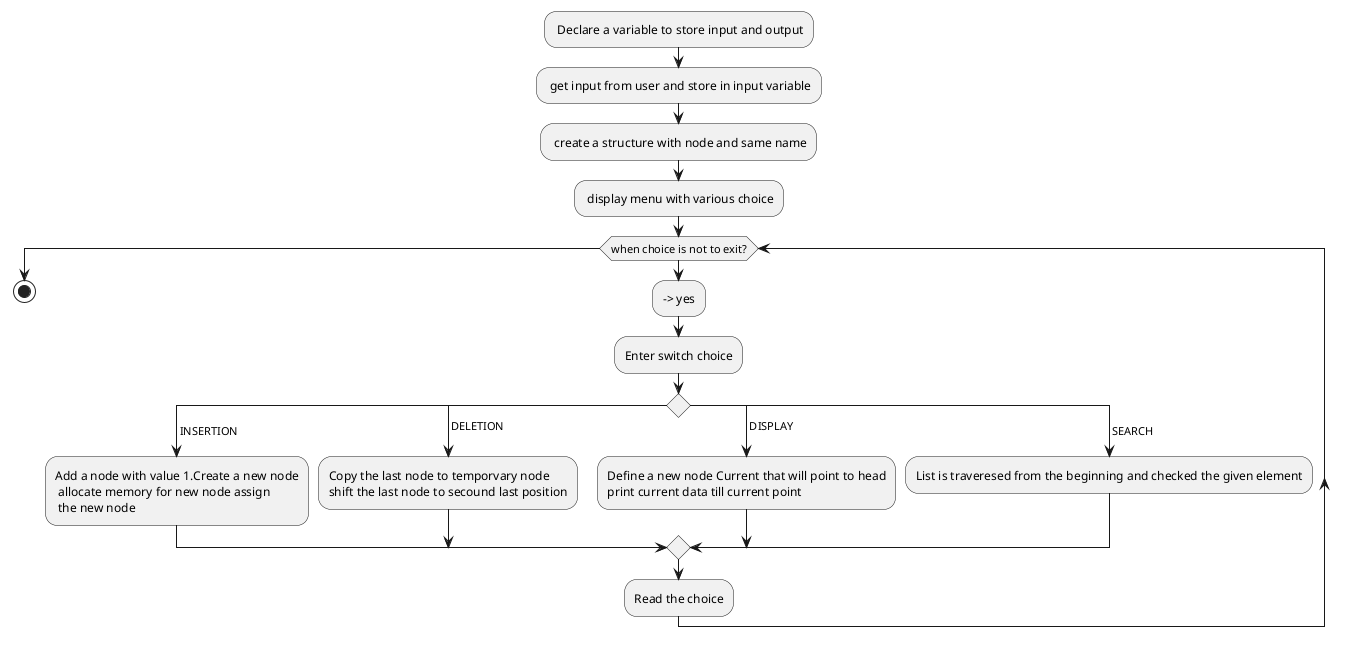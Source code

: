 @startuml "double"

: Declare a variable to store input and output;
: get input from user and store in input variable;
: create a structure with node and same name;
: display menu with various choice;

while (when choice is not to exit?) 
--> yes
  :Enter switch choice;

switch ()
case  ( INSERTION) 
  :Add a node with value 1.Create a new node
   allocate memory for new node assign
   the new node;

case ( DELETION)
  :Copy the last node to temporvary node
  shift the last node to secound last position;

case ( DISPLAY)
  :Define a new node Current that will point to head
  print current data till current point;

case ( SEARCH)
  :List is traveresed from the beginning and checked the given element;

endswitch

  :Read the choice;
endwhile
stop
@enduml